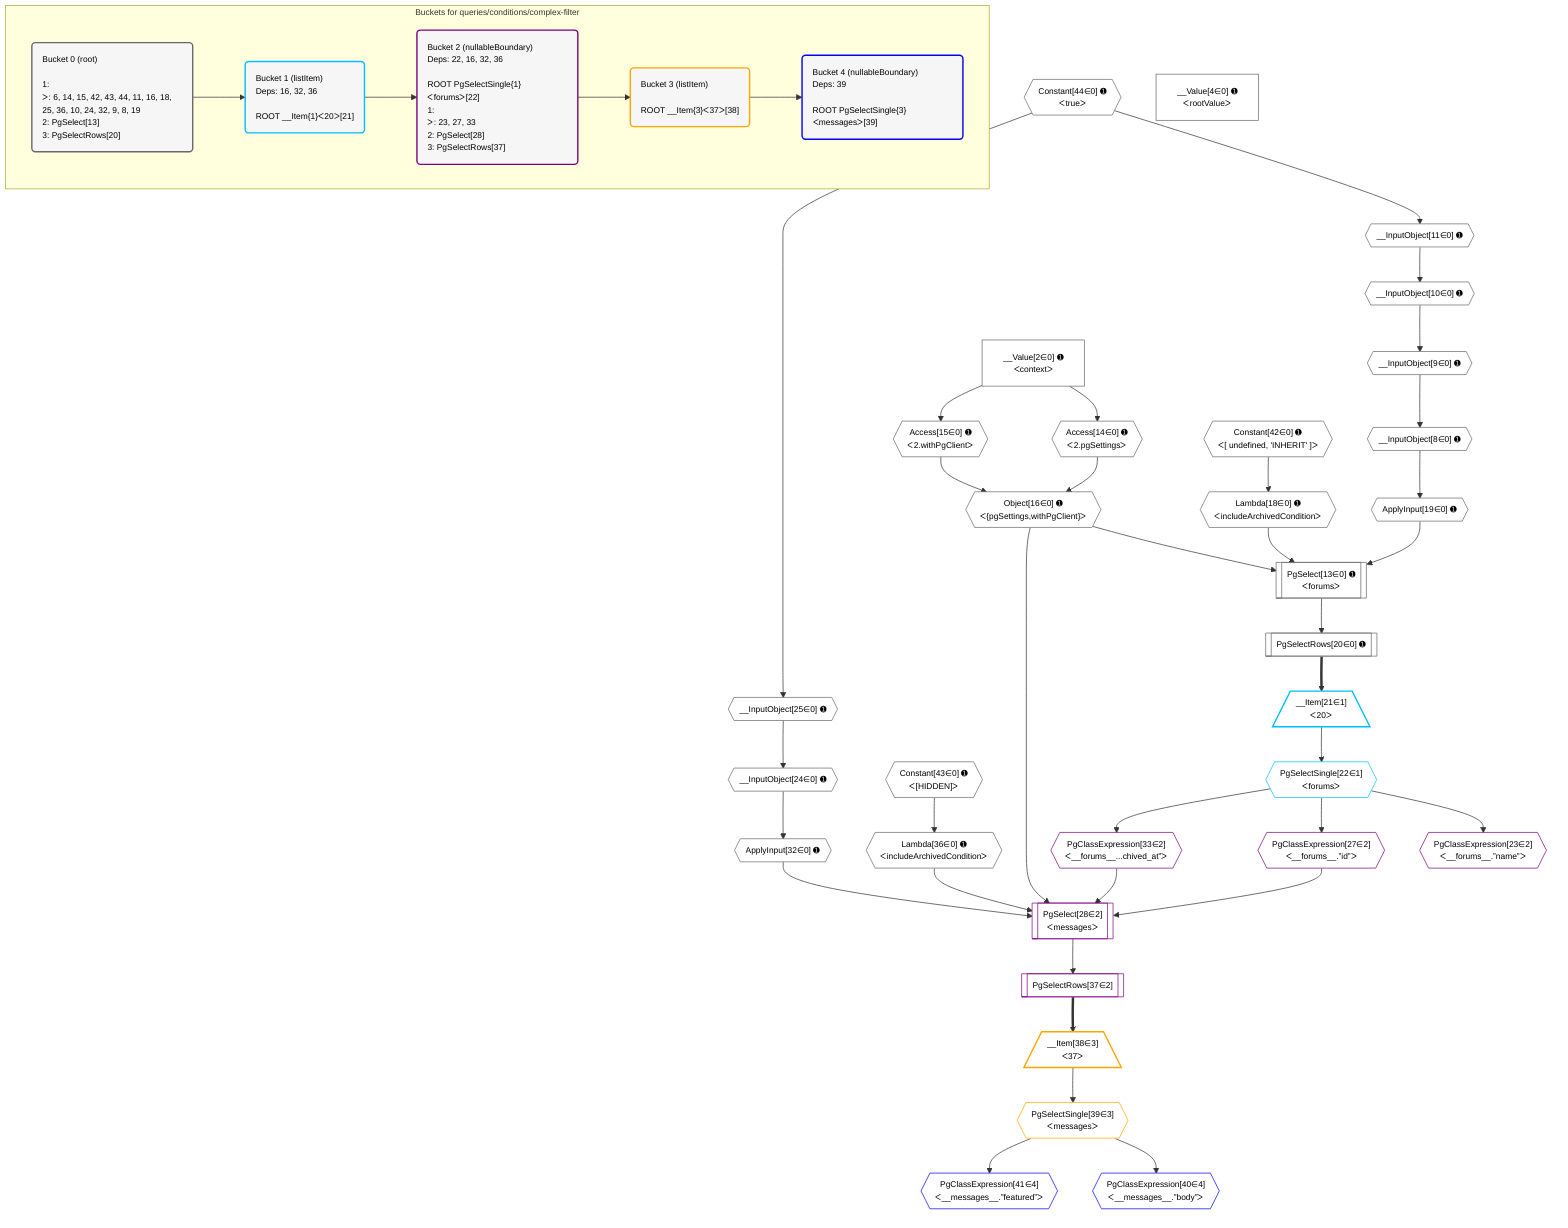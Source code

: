 %%{init: {'themeVariables': { 'fontSize': '12px'}}}%%
graph TD
    classDef path fill:#eee,stroke:#000,color:#000
    classDef plan fill:#fff,stroke-width:1px,color:#000
    classDef itemplan fill:#fff,stroke-width:2px,color:#000
    classDef unbatchedplan fill:#dff,stroke-width:1px,color:#000
    classDef sideeffectplan fill:#fcc,stroke-width:2px,color:#000
    classDef bucket fill:#f6f6f6,color:#000,stroke-width:2px,text-align:left

    subgraph "Buckets for queries/conditions/complex-filter"
    Bucket0("Bucket 0 (root)<br /><br />1: <br />ᐳ: 6, 14, 15, 42, 43, 44, 11, 16, 18, 25, 36, 10, 24, 32, 9, 8, 19<br />2: PgSelect[13]<br />3: PgSelectRows[20]"):::bucket
    Bucket1("Bucket 1 (listItem)<br />Deps: 16, 32, 36<br /><br />ROOT __Item{1}ᐸ20ᐳ[21]"):::bucket
    Bucket2("Bucket 2 (nullableBoundary)<br />Deps: 22, 16, 32, 36<br /><br />ROOT PgSelectSingle{1}ᐸforumsᐳ[22]<br />1: <br />ᐳ: 23, 27, 33<br />2: PgSelect[28]<br />3: PgSelectRows[37]"):::bucket
    Bucket3("Bucket 3 (listItem)<br /><br />ROOT __Item{3}ᐸ37ᐳ[38]"):::bucket
    Bucket4("Bucket 4 (nullableBoundary)<br />Deps: 39<br /><br />ROOT PgSelectSingle{3}ᐸmessagesᐳ[39]"):::bucket
    end
    Bucket0 --> Bucket1
    Bucket1 --> Bucket2
    Bucket2 --> Bucket3
    Bucket3 --> Bucket4

    %% plan dependencies
    PgSelect13[["PgSelect[13∈0] ➊<br />ᐸforumsᐳ"]]:::plan
    Object16{{"Object[16∈0] ➊<br />ᐸ{pgSettings,withPgClient}ᐳ"}}:::plan
    Lambda18{{"Lambda[18∈0] ➊<br />ᐸincludeArchivedConditionᐳ"}}:::plan
    ApplyInput19{{"ApplyInput[19∈0] ➊"}}:::plan
    Object16 & Lambda18 & ApplyInput19 --> PgSelect13
    __InputObject10{{"__InputObject[10∈0] ➊"}}:::plan
    __InputObject11{{"__InputObject[11∈0] ➊"}}:::plan
    __InputObject11 --> __InputObject10
    Constant44{{"Constant[44∈0] ➊<br />ᐸtrueᐳ"}}:::plan
    Constant44 --> __InputObject11
    Access14{{"Access[14∈0] ➊<br />ᐸ2.pgSettingsᐳ"}}:::plan
    Access15{{"Access[15∈0] ➊<br />ᐸ2.withPgClientᐳ"}}:::plan
    Access14 & Access15 --> Object16
    __InputObject24{{"__InputObject[24∈0] ➊"}}:::plan
    __InputObject25{{"__InputObject[25∈0] ➊"}}:::plan
    __InputObject25 --> __InputObject24
    Constant44 --> __InputObject25
    __InputObject8{{"__InputObject[8∈0] ➊"}}:::plan
    __InputObject9{{"__InputObject[9∈0] ➊"}}:::plan
    __InputObject9 --> __InputObject8
    __InputObject10 --> __InputObject9
    __Value2["__Value[2∈0] ➊<br />ᐸcontextᐳ"]:::plan
    __Value2 --> Access14
    __Value2 --> Access15
    Constant42{{"Constant[42∈0] ➊<br />ᐸ[ undefined, 'INHERIT' ]ᐳ"}}:::plan
    Constant42 --> Lambda18
    __InputObject8 --> ApplyInput19
    PgSelectRows20[["PgSelectRows[20∈0] ➊"]]:::plan
    PgSelect13 --> PgSelectRows20
    ApplyInput32{{"ApplyInput[32∈0] ➊"}}:::plan
    __InputObject24 --> ApplyInput32
    Lambda36{{"Lambda[36∈0] ➊<br />ᐸincludeArchivedConditionᐳ"}}:::plan
    Constant43{{"Constant[43∈0] ➊<br />ᐸ[HIDDEN]ᐳ"}}:::plan
    Constant43 --> Lambda36
    __Value4["__Value[4∈0] ➊<br />ᐸrootValueᐳ"]:::plan
    __Item21[/"__Item[21∈1]<br />ᐸ20ᐳ"\]:::itemplan
    PgSelectRows20 ==> __Item21
    PgSelectSingle22{{"PgSelectSingle[22∈1]<br />ᐸforumsᐳ"}}:::plan
    __Item21 --> PgSelectSingle22
    PgSelect28[["PgSelect[28∈2]<br />ᐸmessagesᐳ"]]:::plan
    PgClassExpression27{{"PgClassExpression[27∈2]<br />ᐸ__forums__.”id”ᐳ"}}:::plan
    PgClassExpression33{{"PgClassExpression[33∈2]<br />ᐸ__forums__...chived_at”ᐳ"}}:::plan
    Object16 & PgClassExpression27 & ApplyInput32 & PgClassExpression33 & Lambda36 --> PgSelect28
    PgClassExpression23{{"PgClassExpression[23∈2]<br />ᐸ__forums__.”name”ᐳ"}}:::plan
    PgSelectSingle22 --> PgClassExpression23
    PgSelectSingle22 --> PgClassExpression27
    PgSelectSingle22 --> PgClassExpression33
    PgSelectRows37[["PgSelectRows[37∈2]"]]:::plan
    PgSelect28 --> PgSelectRows37
    __Item38[/"__Item[38∈3]<br />ᐸ37ᐳ"\]:::itemplan
    PgSelectRows37 ==> __Item38
    PgSelectSingle39{{"PgSelectSingle[39∈3]<br />ᐸmessagesᐳ"}}:::plan
    __Item38 --> PgSelectSingle39
    PgClassExpression40{{"PgClassExpression[40∈4]<br />ᐸ__messages__.”body”ᐳ"}}:::plan
    PgSelectSingle39 --> PgClassExpression40
    PgClassExpression41{{"PgClassExpression[41∈4]<br />ᐸ__messages__.”featured”ᐳ"}}:::plan
    PgSelectSingle39 --> PgClassExpression41

    %% define steps
    classDef bucket0 stroke:#696969
    class Bucket0,__Value2,__Value4,__InputObject8,__InputObject9,__InputObject10,__InputObject11,PgSelect13,Access14,Access15,Object16,Lambda18,ApplyInput19,PgSelectRows20,__InputObject24,__InputObject25,ApplyInput32,Lambda36,Constant42,Constant43,Constant44 bucket0
    classDef bucket1 stroke:#00bfff
    class Bucket1,__Item21,PgSelectSingle22 bucket1
    classDef bucket2 stroke:#7f007f
    class Bucket2,PgClassExpression23,PgClassExpression27,PgSelect28,PgClassExpression33,PgSelectRows37 bucket2
    classDef bucket3 stroke:#ffa500
    class Bucket3,__Item38,PgSelectSingle39 bucket3
    classDef bucket4 stroke:#0000ff
    class Bucket4,PgClassExpression40,PgClassExpression41 bucket4